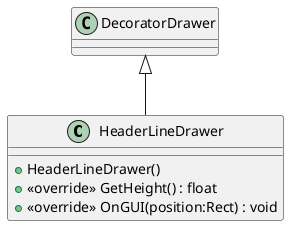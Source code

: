 @startuml
class HeaderLineDrawer {
    + HeaderLineDrawer()
    + <<override>> GetHeight() : float
    + <<override>> OnGUI(position:Rect) : void
}
DecoratorDrawer <|-- HeaderLineDrawer
@enduml
